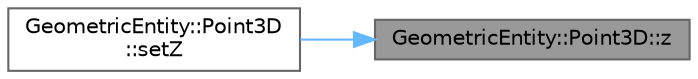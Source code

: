 digraph "GeometricEntity::Point3D::z"
{
 // LATEX_PDF_SIZE
  bgcolor="transparent";
  edge [fontname=Helvetica,fontsize=10,labelfontname=Helvetica,labelfontsize=10];
  node [fontname=Helvetica,fontsize=10,shape=box,height=0.2,width=0.4];
  rankdir="RL";
  Node1 [id="Node000001",label="GeometricEntity::Point3D::z",height=0.2,width=0.4,color="gray40", fillcolor="grey60", style="filled", fontcolor="black",tooltip=" "];
  Node1 -> Node2 [id="edge1_Node000001_Node000002",dir="back",color="steelblue1",style="solid",tooltip=" "];
  Node2 [id="Node000002",label="GeometricEntity::Point3D\l::setZ",height=0.2,width=0.4,color="grey40", fillcolor="white", style="filled",URL="$class_geometric_entity_1_1_point3_d.html#aaefb320d17d263355e784cc4ec5912a9",tooltip=" "];
}
